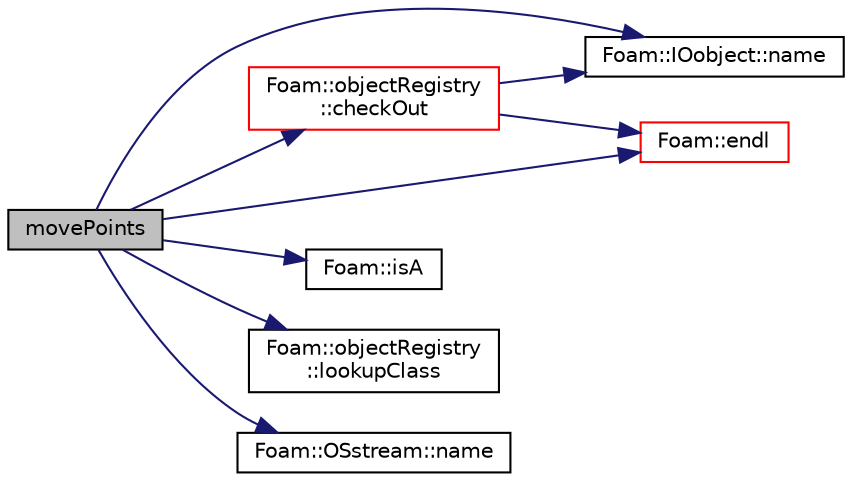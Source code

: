 digraph "movePoints"
{
  bgcolor="transparent";
  edge [fontname="Helvetica",fontsize="10",labelfontname="Helvetica",labelfontsize="10"];
  node [fontname="Helvetica",fontsize="10",shape=record];
  rankdir="LR";
  Node1 [label="movePoints",height=0.2,width=0.4,color="black", fillcolor="grey75", style="filled", fontcolor="black"];
  Node1 -> Node2 [color="midnightblue",fontsize="10",style="solid",fontname="Helvetica"];
  Node2 [label="Foam::objectRegistry\l::checkOut",height=0.2,width=0.4,color="red",URL="$a01726.html#a4843aa26655bc181841361513e2ac2aa",tooltip="Remove an regIOobject from registry. "];
  Node2 -> Node3 [color="midnightblue",fontsize="10",style="solid",fontname="Helvetica"];
  Node3 [label="Foam::IOobject::name",height=0.2,width=0.4,color="black",URL="$a01197.html#a75b72488d2e82151b025744974919d5d",tooltip="Return name. "];
  Node2 -> Node4 [color="midnightblue",fontsize="10",style="solid",fontname="Helvetica"];
  Node4 [label="Foam::endl",height=0.2,width=0.4,color="red",URL="$a10979.html#a2db8fe02a0d3909e9351bb4275b23ce4",tooltip="Add newline and flush stream. "];
  Node1 -> Node4 [color="midnightblue",fontsize="10",style="solid",fontname="Helvetica"];
  Node1 -> Node5 [color="midnightblue",fontsize="10",style="solid",fontname="Helvetica"];
  Node5 [label="Foam::isA",height=0.2,width=0.4,color="black",URL="$a10979.html#a7f38c7df863d37f5357047d27dab7711",tooltip="Check if a dynamic_cast to typeid is possible. "];
  Node1 -> Node6 [color="midnightblue",fontsize="10",style="solid",fontname="Helvetica"];
  Node6 [label="Foam::objectRegistry\l::lookupClass",height=0.2,width=0.4,color="black",URL="$a01726.html#a8e23a9a988d3882cb74a1ada1e71f50b",tooltip="Lookup and return all objects of the given Type. "];
  Node1 -> Node7 [color="midnightblue",fontsize="10",style="solid",fontname="Helvetica"];
  Node7 [label="Foam::OSstream::name",height=0.2,width=0.4,color="black",URL="$a01772.html#ab27acd1d200f0d245337451aa2f31517",tooltip="Return the name of the stream. "];
  Node1 -> Node3 [color="midnightblue",fontsize="10",style="solid",fontname="Helvetica"];
}
